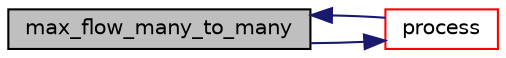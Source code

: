 digraph "max_flow_many_to_many"
{
  edge [fontname="Helvetica",fontsize="10",labelfontname="Helvetica",labelfontsize="10"];
  node [fontname="Helvetica",fontsize="10",shape=record];
  rankdir="LR";
  Node0 [label="max_flow_many_to_many",height=0.2,width=0.4,color="black", fillcolor="grey75", style="filled", fontcolor="black"];
  Node0 -> Node1 [color="midnightblue",fontsize="10",style="solid",fontname="Helvetica"];
  Node1 [label="process",height=0.2,width=0.4,color="red", fillcolor="white", style="filled",URL="$max__flow_8c.html#a30c6eba3438c4eda085547701430c005"];
  Node1 -> Node0 [color="midnightblue",fontsize="10",style="solid",fontname="Helvetica"];
}
